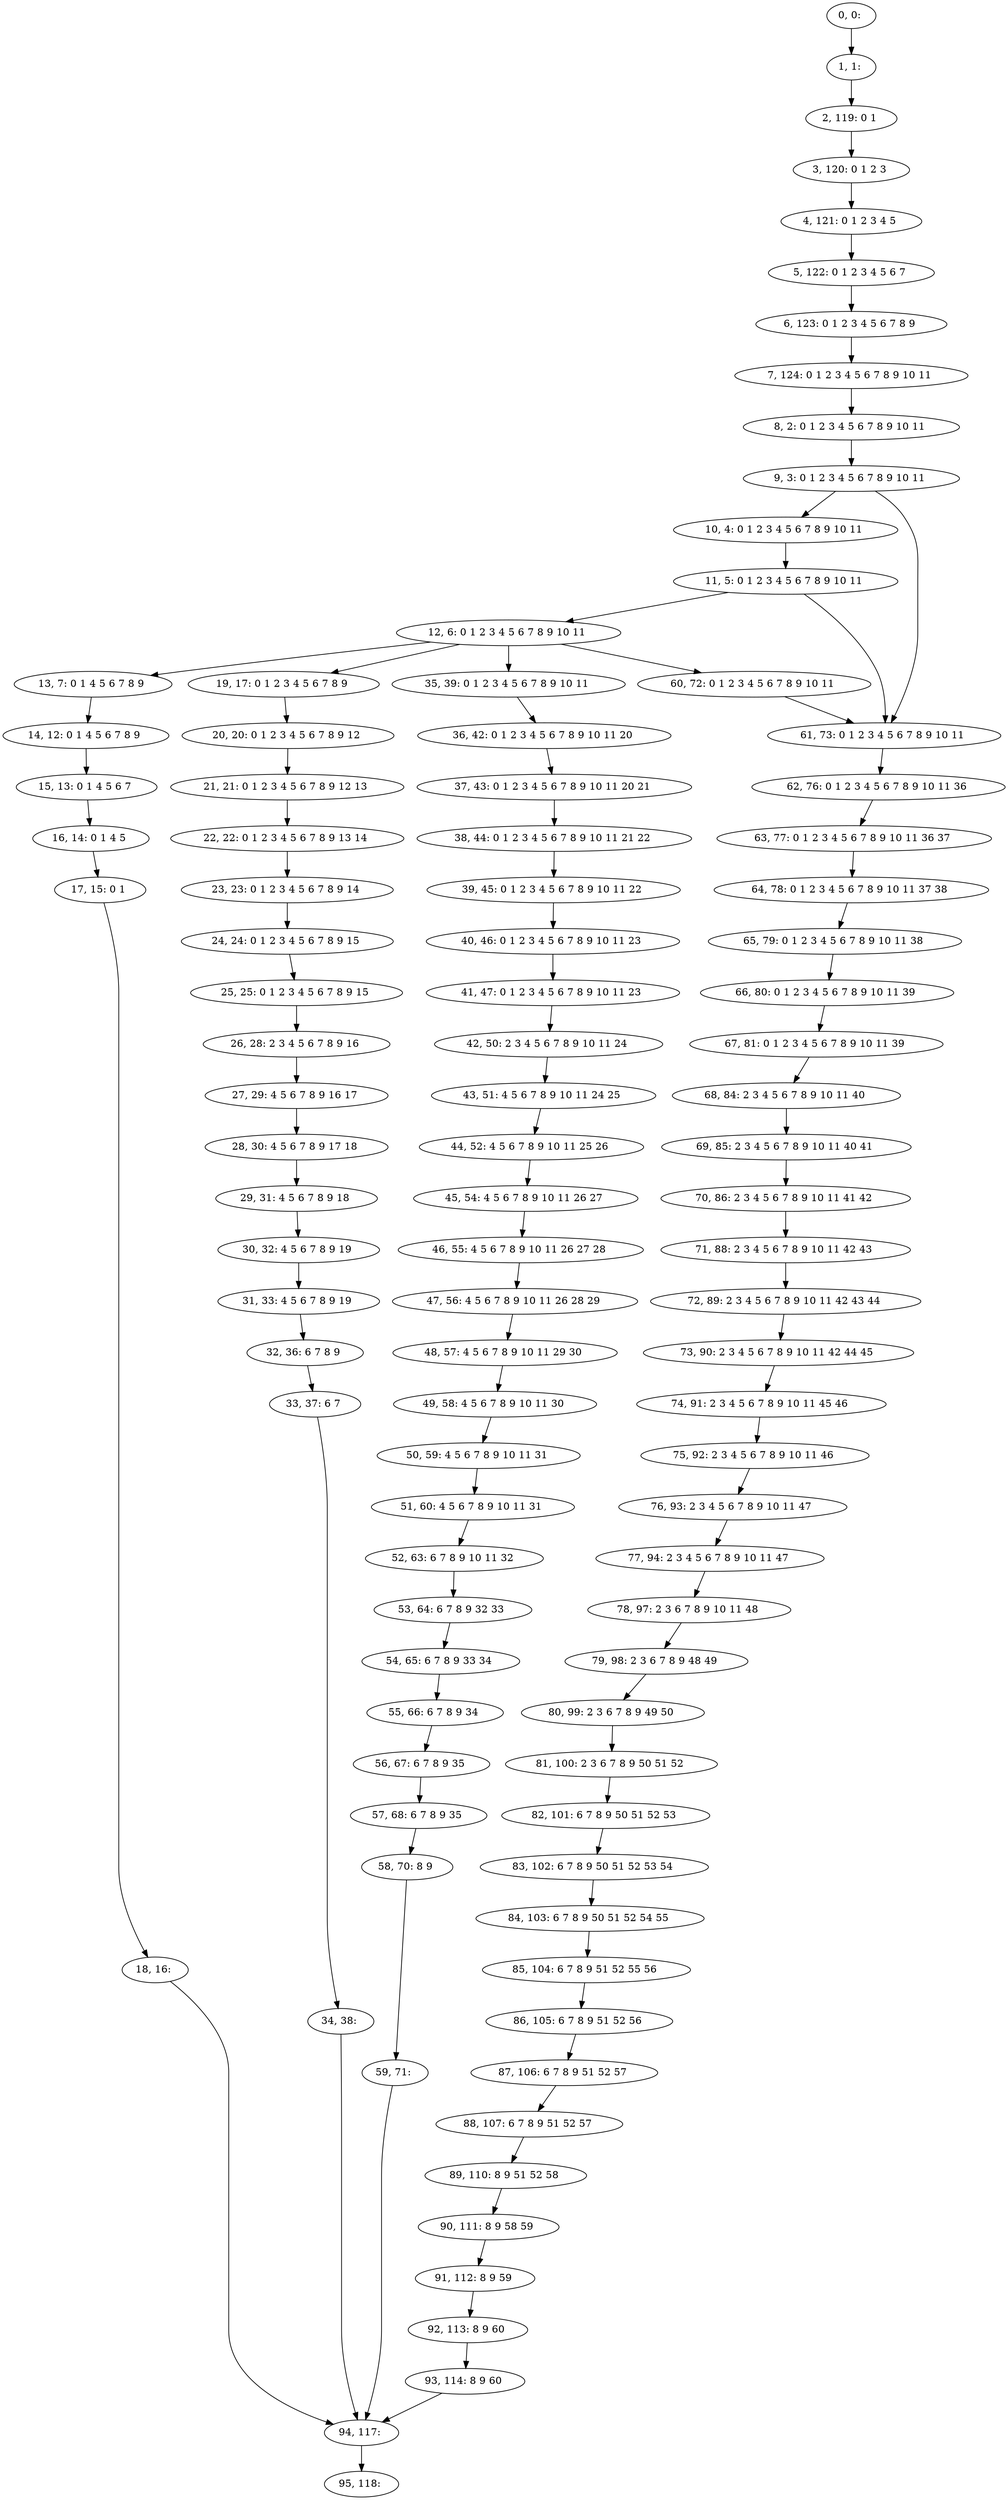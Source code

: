 digraph G {
0[label="0, 0: "];
1[label="1, 1: "];
2[label="2, 119: 0 1 "];
3[label="3, 120: 0 1 2 3 "];
4[label="4, 121: 0 1 2 3 4 5 "];
5[label="5, 122: 0 1 2 3 4 5 6 7 "];
6[label="6, 123: 0 1 2 3 4 5 6 7 8 9 "];
7[label="7, 124: 0 1 2 3 4 5 6 7 8 9 10 11 "];
8[label="8, 2: 0 1 2 3 4 5 6 7 8 9 10 11 "];
9[label="9, 3: 0 1 2 3 4 5 6 7 8 9 10 11 "];
10[label="10, 4: 0 1 2 3 4 5 6 7 8 9 10 11 "];
11[label="11, 5: 0 1 2 3 4 5 6 7 8 9 10 11 "];
12[label="12, 6: 0 1 2 3 4 5 6 7 8 9 10 11 "];
13[label="13, 7: 0 1 4 5 6 7 8 9 "];
14[label="14, 12: 0 1 4 5 6 7 8 9 "];
15[label="15, 13: 0 1 4 5 6 7 "];
16[label="16, 14: 0 1 4 5 "];
17[label="17, 15: 0 1 "];
18[label="18, 16: "];
19[label="19, 17: 0 1 2 3 4 5 6 7 8 9 "];
20[label="20, 20: 0 1 2 3 4 5 6 7 8 9 12 "];
21[label="21, 21: 0 1 2 3 4 5 6 7 8 9 12 13 "];
22[label="22, 22: 0 1 2 3 4 5 6 7 8 9 13 14 "];
23[label="23, 23: 0 1 2 3 4 5 6 7 8 9 14 "];
24[label="24, 24: 0 1 2 3 4 5 6 7 8 9 15 "];
25[label="25, 25: 0 1 2 3 4 5 6 7 8 9 15 "];
26[label="26, 28: 2 3 4 5 6 7 8 9 16 "];
27[label="27, 29: 4 5 6 7 8 9 16 17 "];
28[label="28, 30: 4 5 6 7 8 9 17 18 "];
29[label="29, 31: 4 5 6 7 8 9 18 "];
30[label="30, 32: 4 5 6 7 8 9 19 "];
31[label="31, 33: 4 5 6 7 8 9 19 "];
32[label="32, 36: 6 7 8 9 "];
33[label="33, 37: 6 7 "];
34[label="34, 38: "];
35[label="35, 39: 0 1 2 3 4 5 6 7 8 9 10 11 "];
36[label="36, 42: 0 1 2 3 4 5 6 7 8 9 10 11 20 "];
37[label="37, 43: 0 1 2 3 4 5 6 7 8 9 10 11 20 21 "];
38[label="38, 44: 0 1 2 3 4 5 6 7 8 9 10 11 21 22 "];
39[label="39, 45: 0 1 2 3 4 5 6 7 8 9 10 11 22 "];
40[label="40, 46: 0 1 2 3 4 5 6 7 8 9 10 11 23 "];
41[label="41, 47: 0 1 2 3 4 5 6 7 8 9 10 11 23 "];
42[label="42, 50: 2 3 4 5 6 7 8 9 10 11 24 "];
43[label="43, 51: 4 5 6 7 8 9 10 11 24 25 "];
44[label="44, 52: 4 5 6 7 8 9 10 11 25 26 "];
45[label="45, 54: 4 5 6 7 8 9 10 11 26 27 "];
46[label="46, 55: 4 5 6 7 8 9 10 11 26 27 28 "];
47[label="47, 56: 4 5 6 7 8 9 10 11 26 28 29 "];
48[label="48, 57: 4 5 6 7 8 9 10 11 29 30 "];
49[label="49, 58: 4 5 6 7 8 9 10 11 30 "];
50[label="50, 59: 4 5 6 7 8 9 10 11 31 "];
51[label="51, 60: 4 5 6 7 8 9 10 11 31 "];
52[label="52, 63: 6 7 8 9 10 11 32 "];
53[label="53, 64: 6 7 8 9 32 33 "];
54[label="54, 65: 6 7 8 9 33 34 "];
55[label="55, 66: 6 7 8 9 34 "];
56[label="56, 67: 6 7 8 9 35 "];
57[label="57, 68: 6 7 8 9 35 "];
58[label="58, 70: 8 9 "];
59[label="59, 71: "];
60[label="60, 72: 0 1 2 3 4 5 6 7 8 9 10 11 "];
61[label="61, 73: 0 1 2 3 4 5 6 7 8 9 10 11 "];
62[label="62, 76: 0 1 2 3 4 5 6 7 8 9 10 11 36 "];
63[label="63, 77: 0 1 2 3 4 5 6 7 8 9 10 11 36 37 "];
64[label="64, 78: 0 1 2 3 4 5 6 7 8 9 10 11 37 38 "];
65[label="65, 79: 0 1 2 3 4 5 6 7 8 9 10 11 38 "];
66[label="66, 80: 0 1 2 3 4 5 6 7 8 9 10 11 39 "];
67[label="67, 81: 0 1 2 3 4 5 6 7 8 9 10 11 39 "];
68[label="68, 84: 2 3 4 5 6 7 8 9 10 11 40 "];
69[label="69, 85: 2 3 4 5 6 7 8 9 10 11 40 41 "];
70[label="70, 86: 2 3 4 5 6 7 8 9 10 11 41 42 "];
71[label="71, 88: 2 3 4 5 6 7 8 9 10 11 42 43 "];
72[label="72, 89: 2 3 4 5 6 7 8 9 10 11 42 43 44 "];
73[label="73, 90: 2 3 4 5 6 7 8 9 10 11 42 44 45 "];
74[label="74, 91: 2 3 4 5 6 7 8 9 10 11 45 46 "];
75[label="75, 92: 2 3 4 5 6 7 8 9 10 11 46 "];
76[label="76, 93: 2 3 4 5 6 7 8 9 10 11 47 "];
77[label="77, 94: 2 3 4 5 6 7 8 9 10 11 47 "];
78[label="78, 97: 2 3 6 7 8 9 10 11 48 "];
79[label="79, 98: 2 3 6 7 8 9 48 49 "];
80[label="80, 99: 2 3 6 7 8 9 49 50 "];
81[label="81, 100: 2 3 6 7 8 9 50 51 52 "];
82[label="82, 101: 6 7 8 9 50 51 52 53 "];
83[label="83, 102: 6 7 8 9 50 51 52 53 54 "];
84[label="84, 103: 6 7 8 9 50 51 52 54 55 "];
85[label="85, 104: 6 7 8 9 51 52 55 56 "];
86[label="86, 105: 6 7 8 9 51 52 56 "];
87[label="87, 106: 6 7 8 9 51 52 57 "];
88[label="88, 107: 6 7 8 9 51 52 57 "];
89[label="89, 110: 8 9 51 52 58 "];
90[label="90, 111: 8 9 58 59 "];
91[label="91, 112: 8 9 59 "];
92[label="92, 113: 8 9 60 "];
93[label="93, 114: 8 9 60 "];
94[label="94, 117: "];
95[label="95, 118: "];
0->1 ;
1->2 ;
2->3 ;
3->4 ;
4->5 ;
5->6 ;
6->7 ;
7->8 ;
8->9 ;
9->10 ;
9->61 ;
10->11 ;
11->12 ;
11->61 ;
12->13 ;
12->19 ;
12->35 ;
12->60 ;
13->14 ;
14->15 ;
15->16 ;
16->17 ;
17->18 ;
18->94 ;
19->20 ;
20->21 ;
21->22 ;
22->23 ;
23->24 ;
24->25 ;
25->26 ;
26->27 ;
27->28 ;
28->29 ;
29->30 ;
30->31 ;
31->32 ;
32->33 ;
33->34 ;
34->94 ;
35->36 ;
36->37 ;
37->38 ;
38->39 ;
39->40 ;
40->41 ;
41->42 ;
42->43 ;
43->44 ;
44->45 ;
45->46 ;
46->47 ;
47->48 ;
48->49 ;
49->50 ;
50->51 ;
51->52 ;
52->53 ;
53->54 ;
54->55 ;
55->56 ;
56->57 ;
57->58 ;
58->59 ;
59->94 ;
60->61 ;
61->62 ;
62->63 ;
63->64 ;
64->65 ;
65->66 ;
66->67 ;
67->68 ;
68->69 ;
69->70 ;
70->71 ;
71->72 ;
72->73 ;
73->74 ;
74->75 ;
75->76 ;
76->77 ;
77->78 ;
78->79 ;
79->80 ;
80->81 ;
81->82 ;
82->83 ;
83->84 ;
84->85 ;
85->86 ;
86->87 ;
87->88 ;
88->89 ;
89->90 ;
90->91 ;
91->92 ;
92->93 ;
93->94 ;
94->95 ;
}
